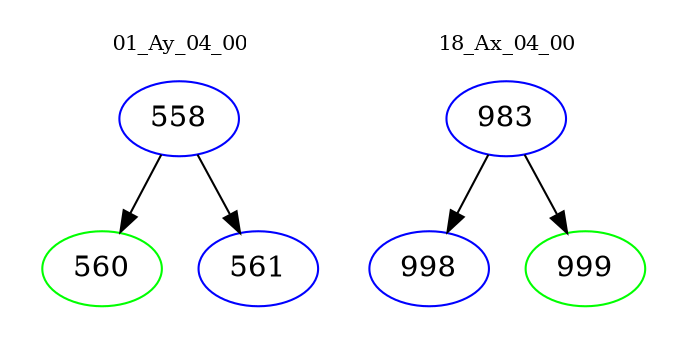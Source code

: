 digraph{
subgraph cluster_0 {
color = white
label = "01_Ay_04_00";
fontsize=10;
T0_558 [label="558", color="blue"]
T0_558 -> T0_560 [color="black"]
T0_560 [label="560", color="green"]
T0_558 -> T0_561 [color="black"]
T0_561 [label="561", color="blue"]
}
subgraph cluster_1 {
color = white
label = "18_Ax_04_00";
fontsize=10;
T1_983 [label="983", color="blue"]
T1_983 -> T1_998 [color="black"]
T1_998 [label="998", color="blue"]
T1_983 -> T1_999 [color="black"]
T1_999 [label="999", color="green"]
}
}
